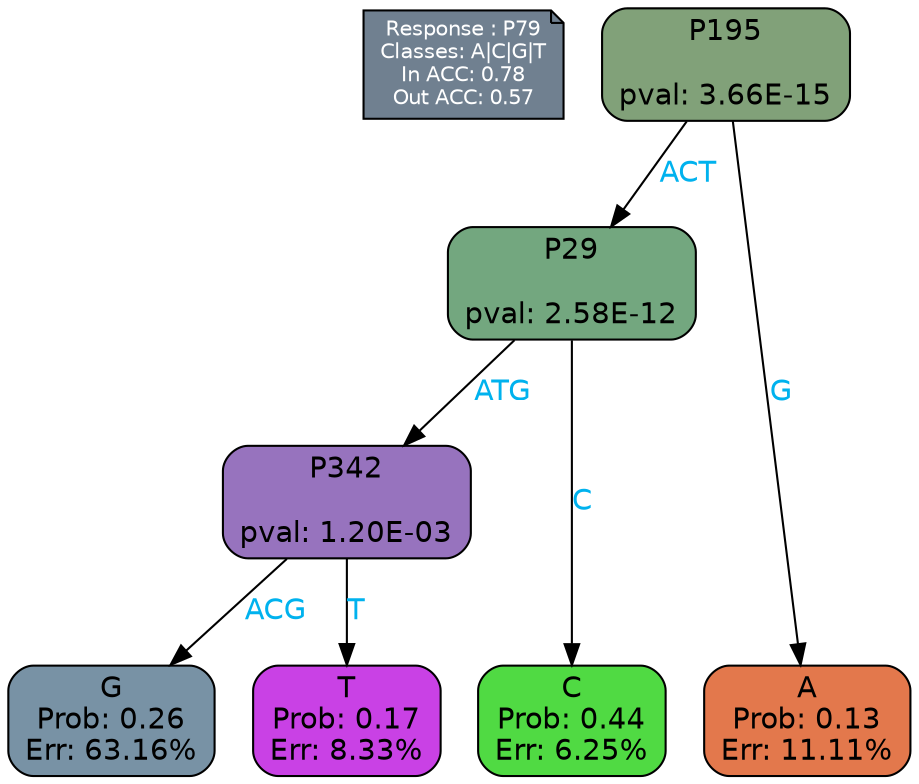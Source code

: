 digraph Tree {
node [shape=box, style="filled, rounded", color="black", fontname=helvetica] ;
graph [ranksep=equally, splines=polylines, bgcolor=transparent, dpi=600] ;
edge [fontname=helvetica] ;
LEGEND [label="Response : P79
Classes: A|C|G|T
In ACC: 0.78
Out ACC: 0.57
",shape=note,align=left,style=filled,fillcolor="slategray",fontcolor="white",fontsize=10];1 [label="P195

pval: 3.66E-15", fillcolor="#81a179"] ;
2 [label="P29

pval: 2.58E-12", fillcolor="#73a77f"] ;
3 [label="P342

pval: 1.20E-03", fillcolor="#9773be"] ;
4 [label="G
Prob: 0.26
Err: 63.16%", fillcolor="#7892a5"] ;
5 [label="T
Prob: 0.17
Err: 8.33%", fillcolor="#c941e5"] ;
6 [label="C
Prob: 0.44
Err: 6.25%", fillcolor="#50da43"] ;
7 [label="A
Prob: 0.13
Err: 11.11%", fillcolor="#e3784c"] ;
1 -> 2 [label="ACT",fontcolor=deepskyblue2] ;
1 -> 7 [label="G",fontcolor=deepskyblue2] ;
2 -> 3 [label="ATG",fontcolor=deepskyblue2] ;
2 -> 6 [label="C",fontcolor=deepskyblue2] ;
3 -> 4 [label="ACG",fontcolor=deepskyblue2] ;
3 -> 5 [label="T",fontcolor=deepskyblue2] ;
{rank = same; 4;5;6;7;}{rank = same; LEGEND;1;}}